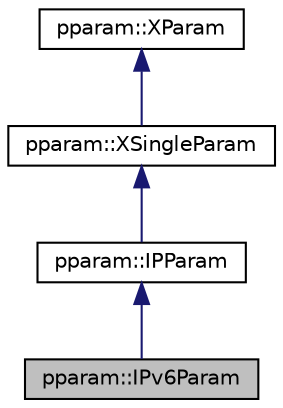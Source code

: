 digraph "pparam::IPv6Param"
{
 // LATEX_PDF_SIZE
  edge [fontname="Helvetica",fontsize="10",labelfontname="Helvetica",labelfontsize="10"];
  node [fontname="Helvetica",fontsize="10",shape=record];
  Node1 [label="pparam::IPv6Param",height=0.2,width=0.4,color="black", fillcolor="grey75", style="filled", fontcolor="black",tooltip="Reperesent a IPv6Param address."];
  Node2 -> Node1 [dir="back",color="midnightblue",fontsize="10",style="solid",fontname="Helvetica"];
  Node2 [label="pparam::IPParam",height=0.2,width=0.4,color="black", fillcolor="white", style="filled",URL="$classpparam_1_1IPParam.html",tooltip="Peresent an IP address."];
  Node3 -> Node2 [dir="back",color="midnightblue",fontsize="10",style="solid",fontname="Helvetica"];
  Node3 [label="pparam::XSingleParam",height=0.2,width=0.4,color="black", fillcolor="white", style="filled",URL="$classpparam_1_1XSingleParam.html",tooltip=" "];
  Node4 -> Node3 [dir="back",color="midnightblue",fontsize="10",style="solid",fontname="Helvetica"];
  Node4 [label="pparam::XParam",height=0.2,width=0.4,color="black", fillcolor="white", style="filled",URL="$classpparam_1_1XParam.html",tooltip=" "];
}
